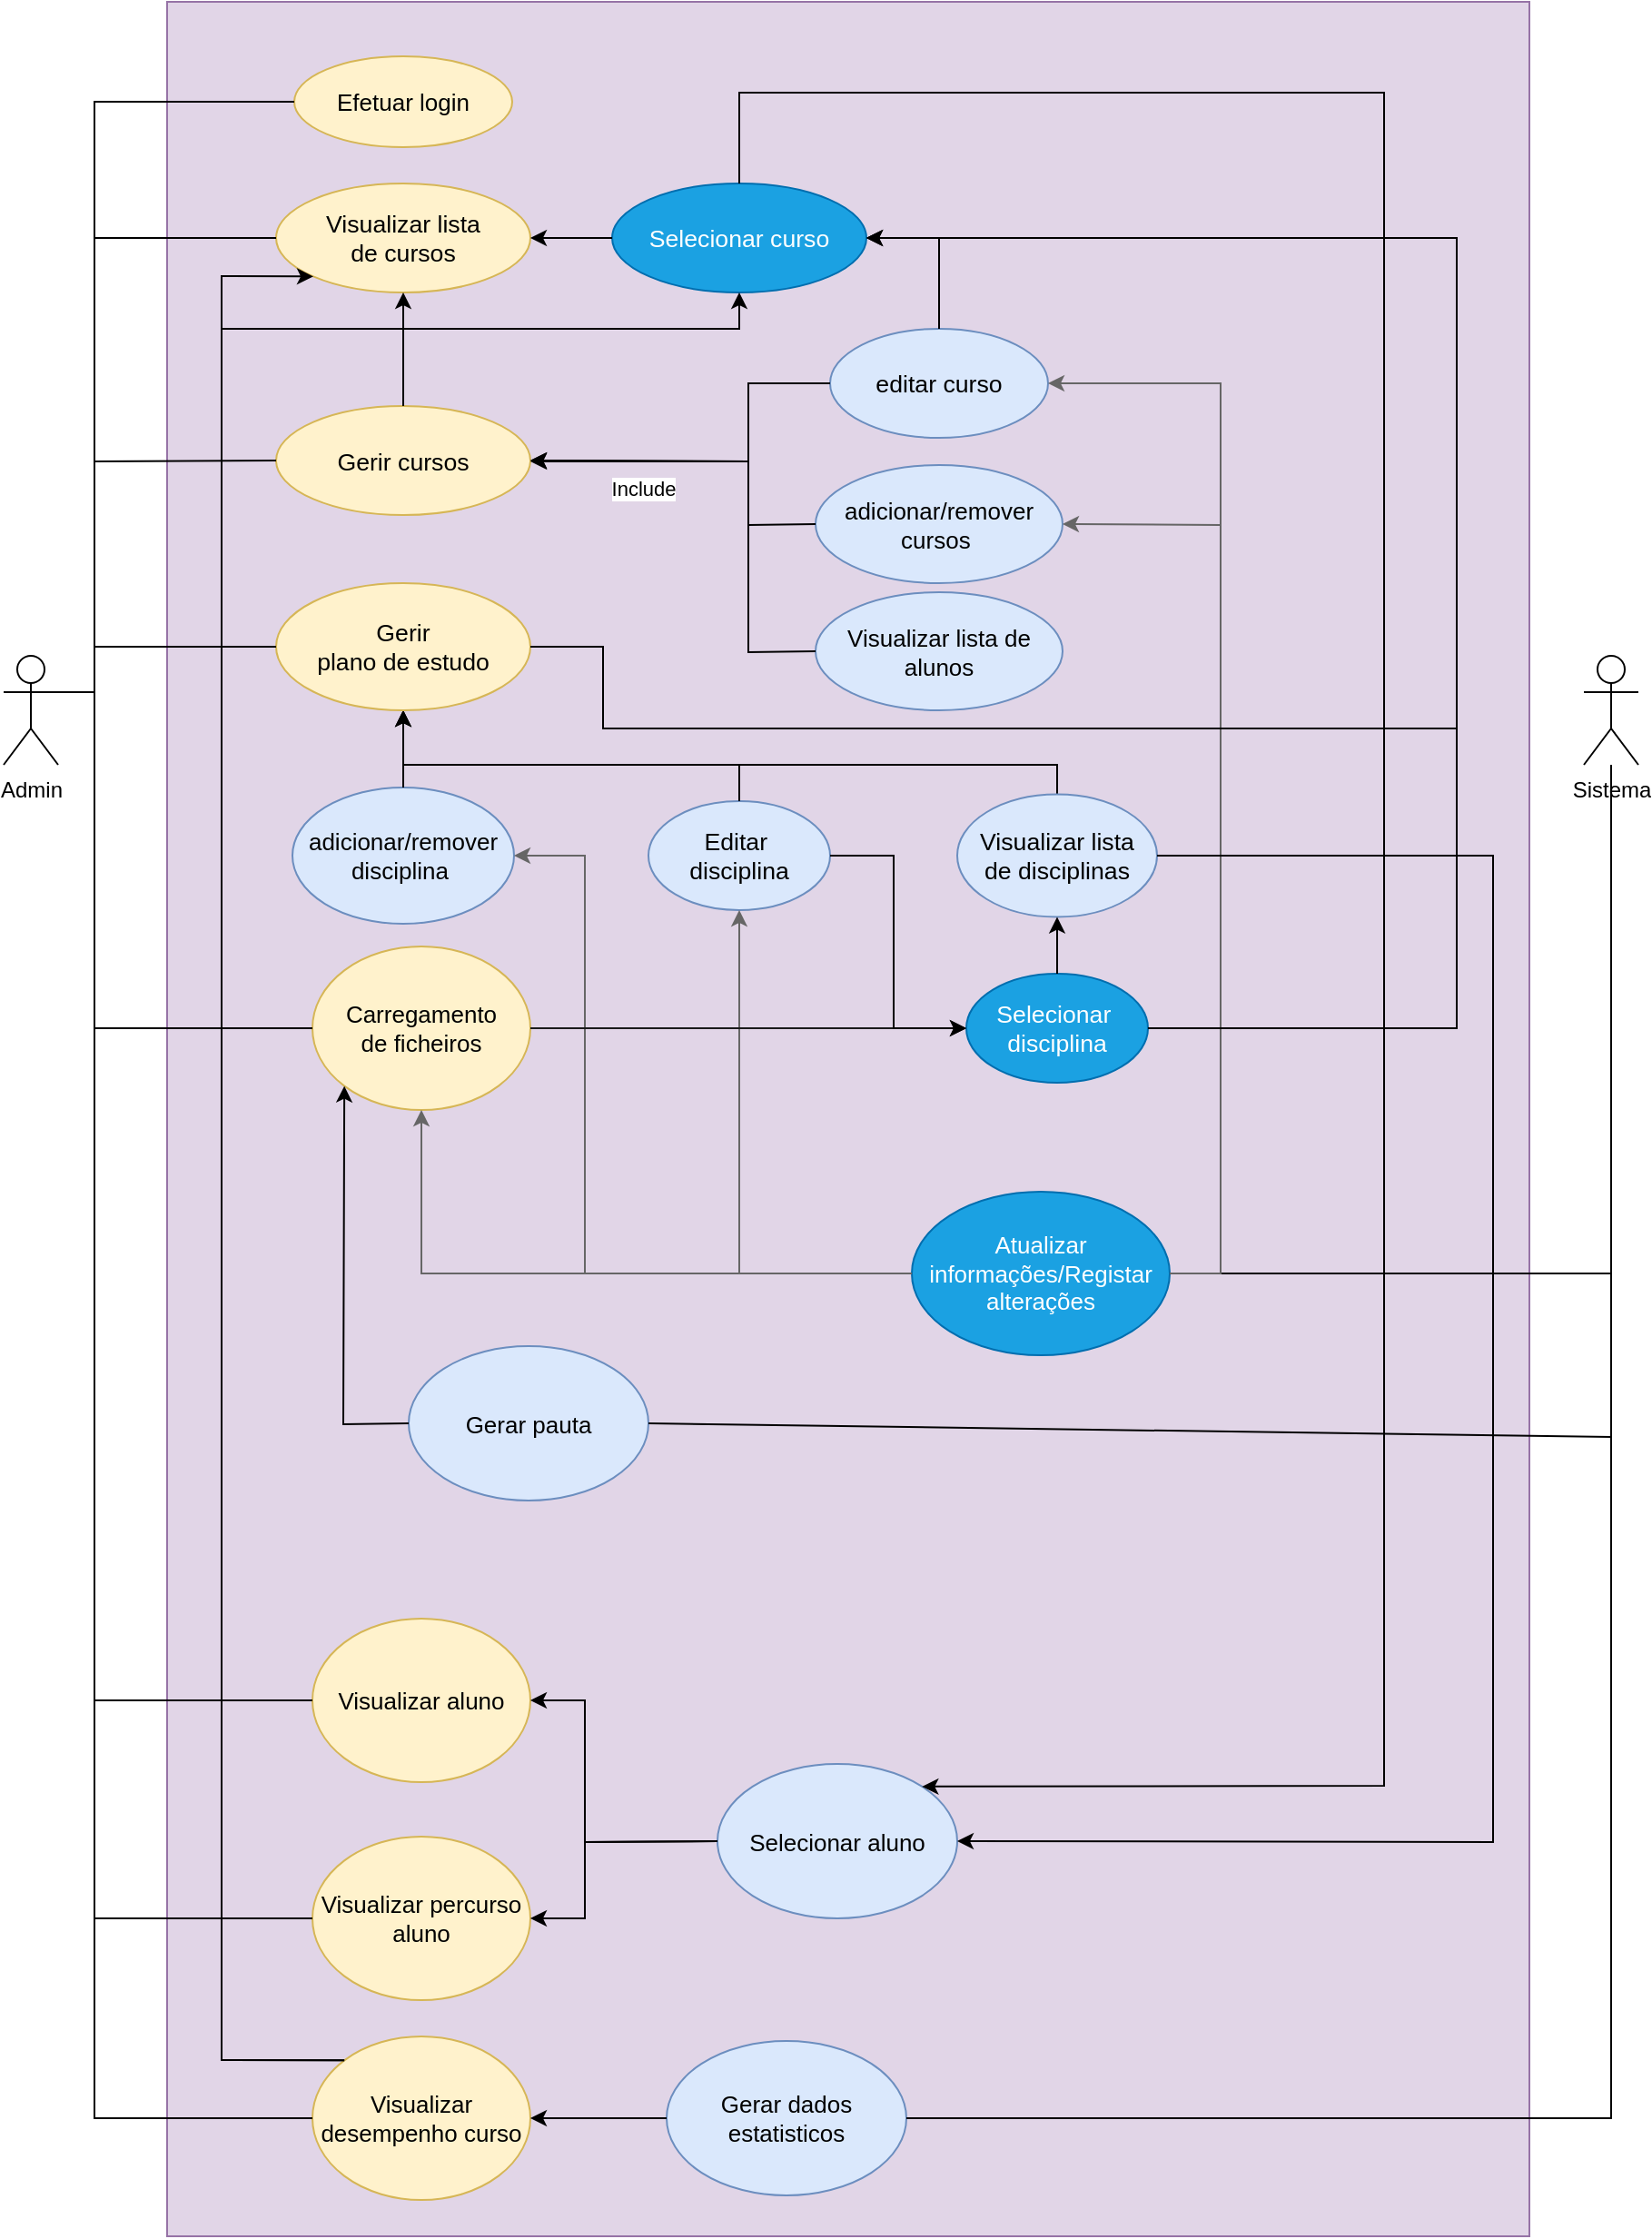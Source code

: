 <mxfile version="15.9.4" type="device"><diagram id="_9khx7k9y-gf06QhXqfn" name="Page-1"><mxGraphModel dx="1483" dy="1996" grid="1" gridSize="10" guides="1" tooltips="1" connect="1" arrows="1" fold="1" page="1" pageScale="1" pageWidth="827" pageHeight="1169" math="0" shadow="0"><root><mxCell id="0"/><mxCell id="1" parent="0"/><mxCell id="d0s_BTj1xOvASefGB6sq-1" value="Admin" style="shape=umlActor;verticalLabelPosition=bottom;verticalAlign=top;html=1;outlineConnect=0;" parent="1" vertex="1"><mxGeometry x="30" y="290" width="30" height="60" as="geometry"/></mxCell><mxCell id="d0s_BTj1xOvASefGB6sq-2" value="Sistema" style="shape=umlActor;verticalLabelPosition=bottom;verticalAlign=top;html=1;outlineConnect=0;" parent="1" vertex="1"><mxGeometry x="900" y="290" width="30" height="60" as="geometry"/></mxCell><mxCell id="d0s_BTj1xOvASefGB6sq-5" value="" style="rounded=0;whiteSpace=wrap;html=1;fillColor=#e1d5e7;strokeColor=#9673a6;" parent="1" vertex="1"><mxGeometry x="120" y="-70" width="750" height="1230" as="geometry"/></mxCell><mxCell id="d0s_BTj1xOvASefGB6sq-6" value="&lt;font style=&quot;font-size: 13px&quot;&gt;Efetuar login&lt;/font&gt;" style="ellipse;whiteSpace=wrap;html=1;fillColor=#fff2cc;strokeColor=#d6b656;" parent="1" vertex="1"><mxGeometry x="190" y="-40" width="120" height="50" as="geometry"/></mxCell><mxCell id="d0s_BTj1xOvASefGB6sq-7" value="&lt;div&gt;&lt;font style=&quot;font-size: 13px&quot;&gt;&lt;span style=&quot;font-family: &amp;#34;arial&amp;#34;&quot;&gt;adicionar/&lt;/span&gt;&lt;span style=&quot;font-family: &amp;#34;arial&amp;#34;&quot;&gt;remover&lt;/span&gt;&lt;/font&gt;&lt;/div&gt;&lt;div&gt;&lt;span style=&quot;font-family: &amp;#34;arial&amp;#34;&quot;&gt;&lt;font style=&quot;font-size: 13px&quot;&gt;cursos&amp;nbsp;&lt;/font&gt;&lt;/span&gt;&lt;/div&gt;" style="ellipse;whiteSpace=wrap;html=1;fillColor=#dae8fc;strokeColor=#6c8ebf;" parent="1" vertex="1"><mxGeometry x="477" y="185" width="136" height="65" as="geometry"/></mxCell><mxCell id="d0s_BTj1xOvASefGB6sq-8" value="&lt;font style=&quot;font-size: 13px&quot;&gt;Atualizar &lt;br&gt;informações/Registar alterações&lt;/font&gt;" style="ellipse;whiteSpace=wrap;html=1;fillColor=#1ba1e2;strokeColor=#006EAF;fontColor=#ffffff;" parent="1" vertex="1"><mxGeometry x="530" y="585" width="142" height="90" as="geometry"/></mxCell><mxCell id="d0s_BTj1xOvASefGB6sq-10" value="&lt;div&gt;&lt;font style=&quot;font-size: 13px&quot;&gt;&lt;span style=&quot;font-family: &amp;#34;arial&amp;#34;&quot;&gt;adicionar&lt;/span&gt;&lt;span style=&quot;font-family: &amp;#34;arial&amp;#34;&quot;&gt;/remover&lt;/span&gt;&lt;/font&gt;&lt;/div&gt;&lt;div&gt;&lt;span style=&quot;font-family: &amp;#34;arial&amp;#34;&quot;&gt;&lt;font style=&quot;font-size: 13px&quot;&gt;disciplina&amp;nbsp;&lt;/font&gt;&lt;/span&gt;&lt;/div&gt;" style="ellipse;whiteSpace=wrap;html=1;fillColor=#dae8fc;strokeColor=#6c8ebf;" parent="1" vertex="1"><mxGeometry x="189" y="362.5" width="122" height="75" as="geometry"/></mxCell><mxCell id="d0s_BTj1xOvASefGB6sq-11" value="&lt;font style=&quot;font-size: 13px&quot;&gt;Carregamento&lt;br&gt;de ficheiros&lt;/font&gt;" style="ellipse;whiteSpace=wrap;html=1;fillColor=#fff2cc;strokeColor=#d6b656;" parent="1" vertex="1"><mxGeometry x="200" y="450" width="120" height="90" as="geometry"/></mxCell><mxCell id="d0s_BTj1xOvASefGB6sq-12" value="&lt;div&gt;&lt;font face=&quot;arial&quot;&gt;&lt;span style=&quot;font-size: 13.333px&quot;&gt;Gerir cursos&lt;/span&gt;&lt;/font&gt;&lt;/div&gt;" style="ellipse;whiteSpace=wrap;html=1;fillColor=#fff2cc;strokeColor=#d6b656;" parent="1" vertex="1"><mxGeometry x="180" y="152.5" width="140" height="60" as="geometry"/></mxCell><mxCell id="d0s_BTj1xOvASefGB6sq-13" value="&lt;div&gt;&lt;font face=&quot;arial&quot;&gt;&lt;span style=&quot;font-size: 13.333px&quot;&gt;Selecionar curso&lt;/span&gt;&lt;/font&gt;&lt;/div&gt;" style="ellipse;whiteSpace=wrap;html=1;fillColor=#1ba1e2;strokeColor=#006EAF;fontColor=#ffffff;" parent="1" vertex="1"><mxGeometry x="365" y="30" width="140" height="60" as="geometry"/></mxCell><mxCell id="d0s_BTj1xOvASefGB6sq-16" value="" style="endArrow=none;html=1;rounded=0;exitX=1;exitY=0.333;exitDx=0;exitDy=0;exitPerimeter=0;" parent="1" source="d0s_BTj1xOvASefGB6sq-1" target="d0s_BTj1xOvASefGB6sq-6" edge="1"><mxGeometry width="50" height="50" relative="1" as="geometry"><mxPoint x="390" y="340" as="sourcePoint"/><mxPoint x="440" y="290" as="targetPoint"/><Array as="points"><mxPoint x="80" y="310"/><mxPoint x="80" y="170"/><mxPoint x="80" y="-15"/></Array></mxGeometry></mxCell><mxCell id="d0s_BTj1xOvASefGB6sq-17" value="" style="endArrow=none;html=1;rounded=0;entryX=0;entryY=0.5;entryDx=0;entryDy=0;exitX=1;exitY=0.333;exitDx=0;exitDy=0;exitPerimeter=0;" parent="1" source="d0s_BTj1xOvASefGB6sq-1" target="d0s_BTj1xOvASefGB6sq-12" edge="1"><mxGeometry width="50" height="50" relative="1" as="geometry"><mxPoint x="390" y="340" as="sourcePoint"/><mxPoint x="440" y="290" as="targetPoint"/><Array as="points"><mxPoint x="80" y="310"/><mxPoint x="80" y="183"/></Array></mxGeometry></mxCell><mxCell id="d0s_BTj1xOvASefGB6sq-18" value="&lt;div&gt;&lt;font face=&quot;arial&quot;&gt;&lt;span style=&quot;font-size: 13.333px&quot;&gt;editar curso&lt;/span&gt;&lt;/font&gt;&lt;/div&gt;" style="ellipse;whiteSpace=wrap;html=1;fillColor=#dae8fc;strokeColor=#6c8ebf;" parent="1" vertex="1"><mxGeometry x="485" y="110" width="120" height="60" as="geometry"/></mxCell><mxCell id="d0s_BTj1xOvASefGB6sq-23" value="" style="endArrow=classic;html=1;rounded=0;exitX=0;exitY=0.5;exitDx=0;exitDy=0;" parent="1" source="d0s_BTj1xOvASefGB6sq-18" edge="1"><mxGeometry width="50" height="50" relative="1" as="geometry"><mxPoint x="390" y="370" as="sourcePoint"/><mxPoint x="320" y="183" as="targetPoint"/><Array as="points"><mxPoint x="440" y="140"/><mxPoint x="440" y="183"/></Array></mxGeometry></mxCell><mxCell id="d0s_BTj1xOvASefGB6sq-24" value="Include" style="edgeLabel;html=1;align=center;verticalAlign=middle;resizable=0;points=[];" parent="d0s_BTj1xOvASefGB6sq-23" vertex="1" connectable="0"><mxGeometry x="0.404" relative="1" as="geometry"><mxPoint y="15" as="offset"/></mxGeometry></mxCell><mxCell id="d0s_BTj1xOvASefGB6sq-25" value="" style="endArrow=none;html=1;rounded=0;exitX=1;exitY=0.333;exitDx=0;exitDy=0;exitPerimeter=0;entryX=0;entryY=0.5;entryDx=0;entryDy=0;" parent="1" source="d0s_BTj1xOvASefGB6sq-1" target="d0s_BTj1xOvASefGB6sq-11" edge="1"><mxGeometry width="50" height="50" relative="1" as="geometry"><mxPoint x="390" y="370" as="sourcePoint"/><mxPoint x="440" y="320" as="targetPoint"/><Array as="points"><mxPoint x="80" y="310"/><mxPoint x="80" y="495"/></Array></mxGeometry></mxCell><mxCell id="d0s_BTj1xOvASefGB6sq-26" value="" style="endArrow=classic;html=1;rounded=0;entryX=1;entryY=0.5;entryDx=0;entryDy=0;exitX=0;exitY=0.5;exitDx=0;exitDy=0;" parent="1" source="d0s_BTj1xOvASefGB6sq-7" target="d0s_BTj1xOvASefGB6sq-12" edge="1"><mxGeometry width="50" height="50" relative="1" as="geometry"><mxPoint x="390" y="322.5" as="sourcePoint"/><mxPoint x="440" y="272.5" as="targetPoint"/><Array as="points"><mxPoint x="440" y="218"/><mxPoint x="440" y="183"/></Array></mxGeometry></mxCell><mxCell id="d0s_BTj1xOvASefGB6sq-28" value="" style="endArrow=classic;html=1;rounded=0;entryX=0.5;entryY=1;entryDx=0;entryDy=0;" parent="1" source="d0s_BTj1xOvASefGB6sq-10" target="_Cnw9kuJ6z7a8TxaDvIx-1" edge="1"><mxGeometry width="50" height="50" relative="1" as="geometry"><mxPoint x="390" y="300" as="sourcePoint"/><mxPoint x="440" y="250" as="targetPoint"/></mxGeometry></mxCell><mxCell id="d0s_BTj1xOvASefGB6sq-29" value="&lt;div&gt;&lt;font face=&quot;arial&quot;&gt;&lt;span style=&quot;font-size: 13.333px&quot;&gt;Selecionar&amp;nbsp;&lt;/span&gt;&lt;/font&gt;&lt;/div&gt;&lt;div&gt;&lt;font face=&quot;arial&quot;&gt;&lt;span style=&quot;font-size: 13.333px&quot;&gt;disciplina&lt;/span&gt;&lt;/font&gt;&lt;/div&gt;" style="ellipse;whiteSpace=wrap;html=1;fillColor=#1ba1e2;fontColor=#ffffff;strokeColor=#006EAF;" parent="1" vertex="1"><mxGeometry x="560" y="465" width="100" height="60" as="geometry"/></mxCell><mxCell id="d0s_BTj1xOvASefGB6sq-30" value="&lt;div&gt;&lt;font face=&quot;arial&quot;&gt;&lt;span style=&quot;font-size: 13.333px&quot;&gt;Editar&amp;nbsp;&lt;/span&gt;&lt;/font&gt;&lt;/div&gt;&lt;div&gt;&lt;font face=&quot;arial&quot;&gt;&lt;span style=&quot;font-size: 13.333px&quot;&gt;disciplina&lt;/span&gt;&lt;/font&gt;&lt;/div&gt;" style="ellipse;whiteSpace=wrap;html=1;fillColor=#dae8fc;strokeColor=#6c8ebf;" parent="1" vertex="1"><mxGeometry x="385" y="370" width="100" height="60" as="geometry"/></mxCell><mxCell id="d0s_BTj1xOvASefGB6sq-31" value="" style="endArrow=classic;html=1;rounded=0;entryX=0.5;entryY=1;entryDx=0;entryDy=0;exitX=0.5;exitY=0;exitDx=0;exitDy=0;strokeColor=#000000;" parent="1" source="d0s_BTj1xOvASefGB6sq-39" target="_Cnw9kuJ6z7a8TxaDvIx-1" edge="1"><mxGeometry width="50" height="50" relative="1" as="geometry"><mxPoint x="487.51" y="251.11" as="sourcePoint"/><mxPoint x="365.001" y="250.0" as="targetPoint"/><Array as="points"><mxPoint x="610" y="350"/><mxPoint x="490" y="350"/><mxPoint x="390" y="350"/><mxPoint x="250" y="350"/></Array></mxGeometry></mxCell><mxCell id="d0s_BTj1xOvASefGB6sq-32" value="" style="endArrow=classic;html=1;rounded=0;entryX=0.5;entryY=1;entryDx=0;entryDy=0;exitX=0.5;exitY=0;exitDx=0;exitDy=0;" parent="1" source="d0s_BTj1xOvASefGB6sq-30" target="_Cnw9kuJ6z7a8TxaDvIx-1" edge="1"><mxGeometry width="50" height="50" relative="1" as="geometry"><mxPoint x="532" y="75" as="sourcePoint"/><mxPoint x="582" y="25" as="targetPoint"/><Array as="points"><mxPoint x="435" y="350"/><mxPoint x="250" y="350"/></Array></mxGeometry></mxCell><mxCell id="d0s_BTj1xOvASefGB6sq-33" value="" style="endArrow=none;html=1;rounded=0;exitX=1;exitY=0.5;exitDx=0;exitDy=0;" parent="1" source="d0s_BTj1xOvASefGB6sq-8" target="d0s_BTj1xOvASefGB6sq-2" edge="1"><mxGeometry width="50" height="50" relative="1" as="geometry"><mxPoint x="390" y="300" as="sourcePoint"/><mxPoint x="440" y="250" as="targetPoint"/><Array as="points"><mxPoint x="915" y="630"/></Array></mxGeometry></mxCell><mxCell id="d0s_BTj1xOvASefGB6sq-34" value="" style="endArrow=classic;html=1;rounded=0;exitX=0;exitY=0.5;exitDx=0;exitDy=0;entryX=0.5;entryY=1;entryDx=0;entryDy=0;fillColor=#f5f5f5;strokeColor=#666666;" parent="1" source="d0s_BTj1xOvASefGB6sq-8" target="d0s_BTj1xOvASefGB6sq-30" edge="1"><mxGeometry width="50" height="50" relative="1" as="geometry"><mxPoint x="390" y="330" as="sourcePoint"/><mxPoint x="440" y="280" as="targetPoint"/><Array as="points"><mxPoint x="435" y="630"/><mxPoint x="435" y="580"/></Array></mxGeometry></mxCell><mxCell id="d0s_BTj1xOvASefGB6sq-35" value="" style="endArrow=classic;html=1;rounded=0;exitX=0;exitY=0.5;exitDx=0;exitDy=0;entryX=1;entryY=0.5;entryDx=0;entryDy=0;fillColor=#f5f5f5;strokeColor=#666666;" parent="1" source="d0s_BTj1xOvASefGB6sq-8" target="d0s_BTj1xOvASefGB6sq-10" edge="1"><mxGeometry width="50" height="50" relative="1" as="geometry"><mxPoint x="390" y="330" as="sourcePoint"/><mxPoint x="440" y="280" as="targetPoint"/><Array as="points"><mxPoint x="350" y="630"/><mxPoint x="350" y="510"/><mxPoint x="350" y="400"/></Array></mxGeometry></mxCell><mxCell id="d0s_BTj1xOvASefGB6sq-36" value="" style="endArrow=classic;html=1;rounded=0;entryX=1;entryY=0.5;entryDx=0;entryDy=0;exitX=1;exitY=0.5;exitDx=0;exitDy=0;fillColor=#f5f5f5;strokeColor=#666666;" parent="1" source="d0s_BTj1xOvASefGB6sq-8" target="d0s_BTj1xOvASefGB6sq-7" edge="1"><mxGeometry width="50" height="50" relative="1" as="geometry"><mxPoint x="700" y="630" as="sourcePoint"/><mxPoint x="440" y="280" as="targetPoint"/><Array as="points"><mxPoint x="700" y="630"/><mxPoint x="700" y="390"/><mxPoint x="700" y="218"/></Array></mxGeometry></mxCell><mxCell id="d0s_BTj1xOvASefGB6sq-37" value="" style="endArrow=classic;html=1;rounded=0;entryX=1;entryY=0.5;entryDx=0;entryDy=0;exitX=1;exitY=0.5;exitDx=0;exitDy=0;fillColor=#f5f5f5;strokeColor=#666666;" parent="1" source="d0s_BTj1xOvASefGB6sq-8" target="d0s_BTj1xOvASefGB6sq-18" edge="1"><mxGeometry width="50" height="50" relative="1" as="geometry"><mxPoint x="650" y="600" as="sourcePoint"/><mxPoint x="440" y="280" as="targetPoint"/><Array as="points"><mxPoint x="700" y="630"/><mxPoint x="700" y="340"/><mxPoint x="700" y="140"/></Array></mxGeometry></mxCell><mxCell id="d0s_BTj1xOvASefGB6sq-38" value="" style="endArrow=classic;html=1;rounded=0;exitX=0;exitY=0.5;exitDx=0;exitDy=0;fillColor=#f5f5f5;strokeColor=#666666;" parent="1" source="d0s_BTj1xOvASefGB6sq-8" target="d0s_BTj1xOvASefGB6sq-11" edge="1"><mxGeometry width="50" height="50" relative="1" as="geometry"><mxPoint x="390" y="320" as="sourcePoint"/><mxPoint x="440" y="270" as="targetPoint"/><Array as="points"><mxPoint x="260" y="630"/></Array></mxGeometry></mxCell><mxCell id="d0s_BTj1xOvASefGB6sq-39" value="&lt;div&gt;&lt;font face=&quot;arial&quot;&gt;&lt;span style=&quot;font-size: 13.333px&quot;&gt;Visualizar lista&lt;/span&gt;&lt;/font&gt;&lt;/div&gt;&lt;div&gt;&lt;font face=&quot;arial&quot;&gt;&lt;span style=&quot;font-size: 13.333px&quot;&gt;de disciplinas&lt;/span&gt;&lt;/font&gt;&lt;/div&gt;" style="ellipse;whiteSpace=wrap;html=1;fillColor=#dae8fc;strokeColor=#6c8ebf;" parent="1" vertex="1"><mxGeometry x="555" y="366.25" width="110" height="67.5" as="geometry"/></mxCell><mxCell id="d0s_BTj1xOvASefGB6sq-40" value="" style="endArrow=classic;html=1;rounded=0;" parent="1" source="d0s_BTj1xOvASefGB6sq-29" target="d0s_BTj1xOvASefGB6sq-39" edge="1"><mxGeometry width="50" height="50" relative="1" as="geometry"><mxPoint x="487.51" y="271.11" as="sourcePoint"/><mxPoint x="537.51" y="221.11" as="targetPoint"/></mxGeometry></mxCell><mxCell id="_Cnw9kuJ6z7a8TxaDvIx-1" value="&lt;font face=&quot;arial&quot;&gt;&lt;span style=&quot;font-size: 13.333px&quot;&gt;Gerir&lt;br&gt;plano de estudo&lt;/span&gt;&lt;/font&gt;" style="ellipse;whiteSpace=wrap;html=1;fillColor=#fff2cc;strokeColor=#d6b656;" parent="1" vertex="1"><mxGeometry x="180" y="250" width="140" height="70" as="geometry"/></mxCell><mxCell id="_Cnw9kuJ6z7a8TxaDvIx-2" value="" style="endArrow=none;html=1;rounded=0;exitX=0;exitY=0.5;exitDx=0;exitDy=0;entryX=1;entryY=0.333;entryDx=0;entryDy=0;entryPerimeter=0;" parent="1" source="_Cnw9kuJ6z7a8TxaDvIx-1" target="d0s_BTj1xOvASefGB6sq-1" edge="1"><mxGeometry width="50" height="50" relative="1" as="geometry"><mxPoint x="390" y="380" as="sourcePoint"/><mxPoint x="440" y="330" as="targetPoint"/><Array as="points"><mxPoint x="80" y="285"/><mxPoint x="80" y="310"/></Array></mxGeometry></mxCell><mxCell id="_Cnw9kuJ6z7a8TxaDvIx-5" value="&lt;div&gt;&lt;font face=&quot;arial&quot;&gt;&lt;span style=&quot;font-size: 13.333px&quot;&gt;Visualizar lista&lt;/span&gt;&lt;/font&gt;&lt;/div&gt;&lt;div&gt;&lt;font face=&quot;arial&quot;&gt;&lt;span style=&quot;font-size: 13.333px&quot;&gt;de cursos&lt;/span&gt;&lt;/font&gt;&lt;/div&gt;" style="ellipse;whiteSpace=wrap;html=1;fillColor=#fff2cc;strokeColor=#d6b656;" parent="1" vertex="1"><mxGeometry x="180" y="30" width="140" height="60" as="geometry"/></mxCell><mxCell id="_Cnw9kuJ6z7a8TxaDvIx-6" value="" style="endArrow=none;html=1;rounded=0;entryX=0;entryY=0.5;entryDx=0;entryDy=0;" parent="1" target="_Cnw9kuJ6z7a8TxaDvIx-5" edge="1"><mxGeometry width="50" height="50" relative="1" as="geometry"><mxPoint x="80" y="310" as="sourcePoint"/><mxPoint x="440" y="140" as="targetPoint"/><Array as="points"><mxPoint x="80" y="60"/></Array></mxGeometry></mxCell><mxCell id="_Cnw9kuJ6z7a8TxaDvIx-7" value="" style="endArrow=classic;html=1;rounded=0;entryX=0.5;entryY=1;entryDx=0;entryDy=0;exitX=0.5;exitY=0;exitDx=0;exitDy=0;" parent="1" source="d0s_BTj1xOvASefGB6sq-12" target="_Cnw9kuJ6z7a8TxaDvIx-5" edge="1"><mxGeometry width="50" height="50" relative="1" as="geometry"><mxPoint x="390" y="250" as="sourcePoint"/><mxPoint x="440" y="200" as="targetPoint"/></mxGeometry></mxCell><mxCell id="_Cnw9kuJ6z7a8TxaDvIx-9" value="" style="endArrow=classic;html=1;rounded=0;fontSize=13;fillColor=#f8cecc;strokeColor=#1A1A1A;entryX=0;entryY=0.5;entryDx=0;entryDy=0;" parent="1" source="d0s_BTj1xOvASefGB6sq-11" target="d0s_BTj1xOvASefGB6sq-29" edge="1"><mxGeometry width="50" height="50" relative="1" as="geometry"><mxPoint x="220" y="640" as="sourcePoint"/><mxPoint x="440" y="400" as="targetPoint"/><Array as="points"><mxPoint x="520" y="495"/></Array></mxGeometry></mxCell><mxCell id="_Cnw9kuJ6z7a8TxaDvIx-10" value="" style="endArrow=classic;html=1;rounded=0;fontSize=13;fillColor=#f8cecc;strokeColor=#000000;exitX=1;exitY=0.5;exitDx=0;exitDy=0;entryX=1;entryY=0.5;entryDx=0;entryDy=0;" parent="1" source="d0s_BTj1xOvASefGB6sq-29" target="d0s_BTj1xOvASefGB6sq-13" edge="1"><mxGeometry width="50" height="50" relative="1" as="geometry"><mxPoint x="680" y="265" as="sourcePoint"/><mxPoint x="435" y="90" as="targetPoint"/><Array as="points"><mxPoint x="830" y="495"/><mxPoint x="830" y="60"/></Array></mxGeometry></mxCell><mxCell id="_Cnw9kuJ6z7a8TxaDvIx-13" value="" style="endArrow=classic;html=1;rounded=0;fontSize=13;exitX=0;exitY=0.5;exitDx=0;exitDy=0;" parent="1" source="d0s_BTj1xOvASefGB6sq-13" target="_Cnw9kuJ6z7a8TxaDvIx-5" edge="1"><mxGeometry width="50" height="50" relative="1" as="geometry"><mxPoint x="390" y="250" as="sourcePoint"/><mxPoint x="350" y="60" as="targetPoint"/></mxGeometry></mxCell><mxCell id="_Cnw9kuJ6z7a8TxaDvIx-14" value="" style="endArrow=classic;html=1;rounded=0;fontSize=13;exitX=1;exitY=0.5;exitDx=0;exitDy=0;entryX=1;entryY=0.5;entryDx=0;entryDy=0;" parent="1" source="_Cnw9kuJ6z7a8TxaDvIx-1" target="d0s_BTj1xOvASefGB6sq-13" edge="1"><mxGeometry width="50" height="50" relative="1" as="geometry"><mxPoint x="390" y="250" as="sourcePoint"/><mxPoint x="440" y="200" as="targetPoint"/><Array as="points"><mxPoint x="360" y="285"/><mxPoint x="360" y="330"/><mxPoint x="830" y="330"/><mxPoint x="830" y="60"/><mxPoint x="550" y="60"/></Array></mxGeometry></mxCell><mxCell id="_Cnw9kuJ6z7a8TxaDvIx-15" value="" style="endArrow=classic;html=1;rounded=0;fontSize=13;entryX=1;entryY=0.5;entryDx=0;entryDy=0;exitX=0.5;exitY=0;exitDx=0;exitDy=0;" parent="1" source="d0s_BTj1xOvASefGB6sq-18" target="d0s_BTj1xOvASefGB6sq-13" edge="1"><mxGeometry width="50" height="50" relative="1" as="geometry"><mxPoint x="410" y="270" as="sourcePoint"/><mxPoint x="460" y="220" as="targetPoint"/><Array as="points"><mxPoint x="545" y="60"/></Array></mxGeometry></mxCell><mxCell id="_Cnw9kuJ6z7a8TxaDvIx-16" value="" style="endArrow=classic;html=1;rounded=0;fontSize=13;exitX=1;exitY=0.5;exitDx=0;exitDy=0;entryX=0;entryY=0.5;entryDx=0;entryDy=0;" parent="1" source="d0s_BTj1xOvASefGB6sq-30" target="d0s_BTj1xOvASefGB6sq-29" edge="1"><mxGeometry width="50" height="50" relative="1" as="geometry"><mxPoint x="410" y="310" as="sourcePoint"/><mxPoint x="460" y="260" as="targetPoint"/><Array as="points"><mxPoint x="520" y="400"/><mxPoint x="520" y="495"/></Array></mxGeometry></mxCell><mxCell id="_Cnw9kuJ6z7a8TxaDvIx-20" value="&lt;div&gt;&lt;font face=&quot;arial&quot;&gt;&lt;span style=&quot;font-size: 13px&quot;&gt;Visualizar lista de alunos&lt;/span&gt;&lt;/font&gt;&lt;/div&gt;" style="ellipse;whiteSpace=wrap;html=1;fillColor=#dae8fc;strokeColor=#6c8ebf;" parent="1" vertex="1"><mxGeometry x="477" y="255" width="136" height="65" as="geometry"/></mxCell><mxCell id="_Cnw9kuJ6z7a8TxaDvIx-21" value="" style="endArrow=classic;html=1;rounded=0;fontSize=13;strokeColor=#000000;exitX=0;exitY=0.5;exitDx=0;exitDy=0;entryX=1;entryY=0.5;entryDx=0;entryDy=0;" parent="1" source="_Cnw9kuJ6z7a8TxaDvIx-20" target="d0s_BTj1xOvASefGB6sq-12" edge="1"><mxGeometry width="50" height="50" relative="1" as="geometry"><mxPoint x="390" y="310" as="sourcePoint"/><mxPoint x="440" y="260" as="targetPoint"/><Array as="points"><mxPoint x="440" y="288"/><mxPoint x="440" y="183"/></Array></mxGeometry></mxCell><mxCell id="_Cnw9kuJ6z7a8TxaDvIx-23" value="&lt;font face=&quot;arial&quot;&gt;&lt;span style=&quot;font-size: 13px&quot;&gt;Gerar pauta&lt;br&gt;&lt;/span&gt;&lt;/font&gt;" style="ellipse;whiteSpace=wrap;html=1;fillColor=#dae8fc;strokeColor=#6c8ebf;" parent="1" vertex="1"><mxGeometry x="253" y="670" width="132" height="85" as="geometry"/></mxCell><mxCell id="_Cnw9kuJ6z7a8TxaDvIx-25" value="" style="endArrow=classic;html=1;rounded=0;fontSize=13;strokeColor=#000000;exitX=0;exitY=0.5;exitDx=0;exitDy=0;entryX=0;entryY=1;entryDx=0;entryDy=0;" parent="1" source="_Cnw9kuJ6z7a8TxaDvIx-23" target="d0s_BTj1xOvASefGB6sq-11" edge="1"><mxGeometry width="50" height="50" relative="1" as="geometry"><mxPoint x="390" y="480" as="sourcePoint"/><mxPoint x="440" y="430" as="targetPoint"/><Array as="points"><mxPoint x="217" y="713"/></Array></mxGeometry></mxCell><mxCell id="_Cnw9kuJ6z7a8TxaDvIx-30" value="&lt;span style=&quot;font-size: 13px&quot;&gt;Visualizar aluno&lt;/span&gt;" style="ellipse;whiteSpace=wrap;html=1;fillColor=#fff2cc;strokeColor=#d6b656;" parent="1" vertex="1"><mxGeometry x="200" y="820" width="120" height="90" as="geometry"/></mxCell><mxCell id="_Cnw9kuJ6z7a8TxaDvIx-31" value="&lt;span style=&quot;font-size: 13px&quot;&gt;Visualizar percurso aluno&lt;/span&gt;" style="ellipse;whiteSpace=wrap;html=1;fillColor=#fff2cc;strokeColor=#d6b656;" parent="1" vertex="1"><mxGeometry x="200" y="940" width="120" height="90" as="geometry"/></mxCell><mxCell id="_Cnw9kuJ6z7a8TxaDvIx-32" value="&lt;span style=&quot;font-size: 13px&quot;&gt;Visualizar desempenho curso&lt;/span&gt;" style="ellipse;whiteSpace=wrap;html=1;fillColor=#fff2cc;strokeColor=#d6b656;" parent="1" vertex="1"><mxGeometry x="200" y="1050" width="120" height="90" as="geometry"/></mxCell><mxCell id="_Cnw9kuJ6z7a8TxaDvIx-33" value="" style="endArrow=none;html=1;rounded=0;fontSize=13;strokeColor=#000000;exitX=1;exitY=0.333;exitDx=0;exitDy=0;exitPerimeter=0;entryX=0;entryY=0.5;entryDx=0;entryDy=0;" parent="1" source="d0s_BTj1xOvASefGB6sq-1" target="_Cnw9kuJ6z7a8TxaDvIx-30" edge="1"><mxGeometry width="50" height="50" relative="1" as="geometry"><mxPoint x="390" y="840" as="sourcePoint"/><mxPoint x="440" y="790" as="targetPoint"/><Array as="points"><mxPoint x="80" y="310"/><mxPoint x="80" y="865"/></Array></mxGeometry></mxCell><mxCell id="_Cnw9kuJ6z7a8TxaDvIx-34" value="" style="endArrow=none;html=1;rounded=0;fontSize=13;strokeColor=#000000;exitX=1;exitY=0.333;exitDx=0;exitDy=0;exitPerimeter=0;entryX=0;entryY=0.5;entryDx=0;entryDy=0;" parent="1" source="d0s_BTj1xOvASefGB6sq-1" target="_Cnw9kuJ6z7a8TxaDvIx-31" edge="1"><mxGeometry width="50" height="50" relative="1" as="geometry"><mxPoint x="390" y="610" as="sourcePoint"/><mxPoint x="440" y="560" as="targetPoint"/><Array as="points"><mxPoint x="80" y="310"/><mxPoint x="80" y="985"/></Array></mxGeometry></mxCell><mxCell id="_Cnw9kuJ6z7a8TxaDvIx-35" value="" style="endArrow=none;html=1;rounded=0;fontSize=13;strokeColor=#000000;exitX=1;exitY=0.333;exitDx=0;exitDy=0;exitPerimeter=0;entryX=0;entryY=0.5;entryDx=0;entryDy=0;" parent="1" source="d0s_BTj1xOvASefGB6sq-1" target="_Cnw9kuJ6z7a8TxaDvIx-32" edge="1"><mxGeometry width="50" height="50" relative="1" as="geometry"><mxPoint x="390" y="620" as="sourcePoint"/><mxPoint x="440" y="570" as="targetPoint"/><Array as="points"><mxPoint x="80" y="310"/><mxPoint x="80" y="500"/><mxPoint x="80" y="690"/><mxPoint x="80" y="1095"/></Array></mxGeometry></mxCell><mxCell id="_Cnw9kuJ6z7a8TxaDvIx-38" value="&lt;font face=&quot;arial&quot;&gt;&lt;span style=&quot;font-size: 13px&quot;&gt;Selecionar aluno&lt;br&gt;&lt;/span&gt;&lt;/font&gt;" style="ellipse;whiteSpace=wrap;html=1;fillColor=#dae8fc;strokeColor=#6c8ebf;" parent="1" vertex="1"><mxGeometry x="423" y="900" width="132" height="85" as="geometry"/></mxCell><mxCell id="_Cnw9kuJ6z7a8TxaDvIx-39" value="" style="endArrow=classic;html=1;rounded=0;fontSize=13;strokeColor=#000000;exitX=0;exitY=0.5;exitDx=0;exitDy=0;entryX=1;entryY=0.5;entryDx=0;entryDy=0;" parent="1" source="_Cnw9kuJ6z7a8TxaDvIx-38" target="_Cnw9kuJ6z7a8TxaDvIx-30" edge="1"><mxGeometry width="50" height="50" relative="1" as="geometry"><mxPoint x="390" y="900" as="sourcePoint"/><mxPoint x="440" y="850" as="targetPoint"/><Array as="points"><mxPoint x="350" y="943"/><mxPoint x="350" y="865"/></Array></mxGeometry></mxCell><mxCell id="_Cnw9kuJ6z7a8TxaDvIx-40" value="" style="endArrow=classic;html=1;rounded=0;fontSize=13;strokeColor=#000000;exitX=1;exitY=0.5;exitDx=0;exitDy=0;entryX=1;entryY=0.5;entryDx=0;entryDy=0;" parent="1" source="d0s_BTj1xOvASefGB6sq-39" target="_Cnw9kuJ6z7a8TxaDvIx-38" edge="1"><mxGeometry width="50" height="50" relative="1" as="geometry"><mxPoint x="390" y="780" as="sourcePoint"/><mxPoint x="440" y="730" as="targetPoint"/><Array as="points"><mxPoint x="850" y="400"/><mxPoint x="850" y="943"/></Array></mxGeometry></mxCell><mxCell id="_Cnw9kuJ6z7a8TxaDvIx-41" value="" style="endArrow=classic;html=1;rounded=0;fontSize=13;strokeColor=#000000;entryX=1;entryY=0.5;entryDx=0;entryDy=0;exitX=0;exitY=0.5;exitDx=0;exitDy=0;" parent="1" source="_Cnw9kuJ6z7a8TxaDvIx-38" target="_Cnw9kuJ6z7a8TxaDvIx-31" edge="1"><mxGeometry width="50" height="50" relative="1" as="geometry"><mxPoint x="390" y="880" as="sourcePoint"/><mxPoint x="440" y="830" as="targetPoint"/><Array as="points"><mxPoint x="350" y="943"/><mxPoint x="350" y="985"/></Array></mxGeometry></mxCell><mxCell id="_Cnw9kuJ6z7a8TxaDvIx-42" value="" style="endArrow=classic;html=1;rounded=0;fontSize=13;strokeColor=#000000;exitX=0.5;exitY=0;exitDx=0;exitDy=0;entryX=1;entryY=0;entryDx=0;entryDy=0;" parent="1" source="d0s_BTj1xOvASefGB6sq-13" target="_Cnw9kuJ6z7a8TxaDvIx-38" edge="1"><mxGeometry width="50" height="50" relative="1" as="geometry"><mxPoint x="390" y="770" as="sourcePoint"/><mxPoint x="440" y="720" as="targetPoint"/><Array as="points"><mxPoint x="435" y="-20"/><mxPoint x="790" y="-20"/><mxPoint x="790" y="895"/><mxPoint x="790" y="912"/></Array></mxGeometry></mxCell><mxCell id="_Cnw9kuJ6z7a8TxaDvIx-43" value="" style="endArrow=classic;html=1;rounded=0;fontSize=13;strokeColor=#000000;exitX=0;exitY=0;exitDx=0;exitDy=0;entryX=0;entryY=1;entryDx=0;entryDy=0;" parent="1" source="_Cnw9kuJ6z7a8TxaDvIx-32" target="_Cnw9kuJ6z7a8TxaDvIx-5" edge="1"><mxGeometry width="50" height="50" relative="1" as="geometry"><mxPoint x="390" y="860" as="sourcePoint"/><mxPoint x="440" y="810" as="targetPoint"/><Array as="points"><mxPoint x="150" y="1063"/><mxPoint x="150" y="81"/></Array></mxGeometry></mxCell><mxCell id="_Cnw9kuJ6z7a8TxaDvIx-44" value="" style="endArrow=classic;html=1;rounded=0;fontSize=13;strokeColor=#000000;exitX=0;exitY=0;exitDx=0;exitDy=0;entryX=0.5;entryY=1;entryDx=0;entryDy=0;" parent="1" source="_Cnw9kuJ6z7a8TxaDvIx-32" target="d0s_BTj1xOvASefGB6sq-13" edge="1"><mxGeometry width="50" height="50" relative="1" as="geometry"><mxPoint x="390" y="790" as="sourcePoint"/><mxPoint x="440" y="740" as="targetPoint"/><Array as="points"><mxPoint x="150" y="1063"/><mxPoint x="150" y="110"/><mxPoint x="435" y="110"/></Array></mxGeometry></mxCell><mxCell id="_Cnw9kuJ6z7a8TxaDvIx-45" value="&lt;font face=&quot;arial&quot;&gt;&lt;span style=&quot;font-size: 13px&quot;&gt;Gerar dados estatisticos&lt;br&gt;&lt;/span&gt;&lt;/font&gt;" style="ellipse;whiteSpace=wrap;html=1;fillColor=#dae8fc;strokeColor=#6c8ebf;" parent="1" vertex="1"><mxGeometry x="395" y="1052.5" width="132" height="85" as="geometry"/></mxCell><mxCell id="_Cnw9kuJ6z7a8TxaDvIx-46" value="" style="endArrow=classic;html=1;rounded=0;fontSize=13;strokeColor=#000000;exitX=0;exitY=0.5;exitDx=0;exitDy=0;entryX=1;entryY=0.5;entryDx=0;entryDy=0;" parent="1" source="_Cnw9kuJ6z7a8TxaDvIx-45" target="_Cnw9kuJ6z7a8TxaDvIx-32" edge="1"><mxGeometry width="50" height="50" relative="1" as="geometry"><mxPoint x="390" y="930" as="sourcePoint"/><mxPoint x="440" y="880" as="targetPoint"/></mxGeometry></mxCell><mxCell id="we4zCGaWgmg7n5mIXJBN-1" value="" style="endArrow=none;html=1;rounded=0;exitX=1;exitY=0.5;exitDx=0;exitDy=0;" edge="1" parent="1" source="_Cnw9kuJ6z7a8TxaDvIx-45"><mxGeometry width="50" height="50" relative="1" as="geometry"><mxPoint x="500" y="760" as="sourcePoint"/><mxPoint x="915" y="350" as="targetPoint"/><Array as="points"><mxPoint x="915" y="1095"/></Array></mxGeometry></mxCell><mxCell id="we4zCGaWgmg7n5mIXJBN-2" value="" style="endArrow=none;html=1;rounded=0;exitX=1;exitY=0.5;exitDx=0;exitDy=0;" edge="1" parent="1" source="_Cnw9kuJ6z7a8TxaDvIx-23" target="d0s_BTj1xOvASefGB6sq-2"><mxGeometry width="50" height="50" relative="1" as="geometry"><mxPoint x="430" y="590" as="sourcePoint"/><mxPoint x="480" y="540" as="targetPoint"/><Array as="points"><mxPoint x="915" y="720"/></Array></mxGeometry></mxCell></root></mxGraphModel></diagram></mxfile>